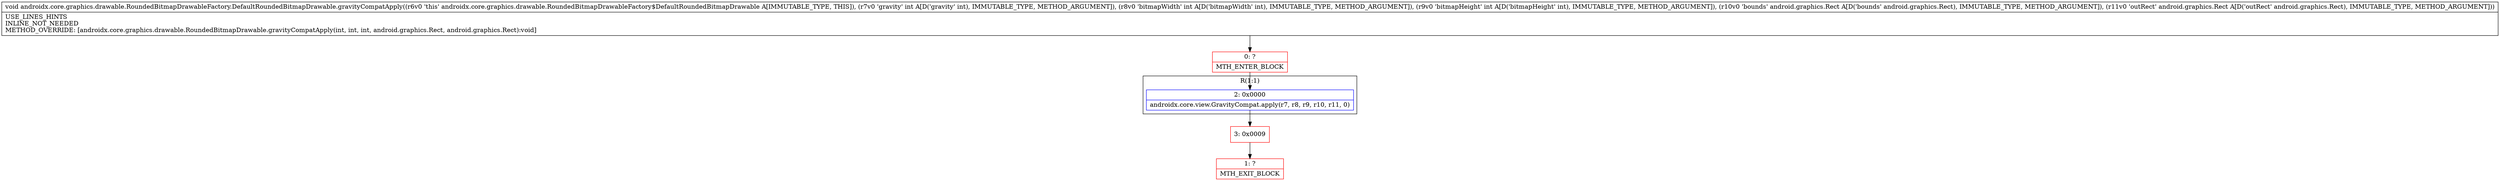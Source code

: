 digraph "CFG forandroidx.core.graphics.drawable.RoundedBitmapDrawableFactory.DefaultRoundedBitmapDrawable.gravityCompatApply(IIILandroid\/graphics\/Rect;Landroid\/graphics\/Rect;)V" {
subgraph cluster_Region_876779541 {
label = "R(1:1)";
node [shape=record,color=blue];
Node_2 [shape=record,label="{2\:\ 0x0000|androidx.core.view.GravityCompat.apply(r7, r8, r9, r10, r11, 0)\l}"];
}
Node_0 [shape=record,color=red,label="{0\:\ ?|MTH_ENTER_BLOCK\l}"];
Node_3 [shape=record,color=red,label="{3\:\ 0x0009}"];
Node_1 [shape=record,color=red,label="{1\:\ ?|MTH_EXIT_BLOCK\l}"];
MethodNode[shape=record,label="{void androidx.core.graphics.drawable.RoundedBitmapDrawableFactory.DefaultRoundedBitmapDrawable.gravityCompatApply((r6v0 'this' androidx.core.graphics.drawable.RoundedBitmapDrawableFactory$DefaultRoundedBitmapDrawable A[IMMUTABLE_TYPE, THIS]), (r7v0 'gravity' int A[D('gravity' int), IMMUTABLE_TYPE, METHOD_ARGUMENT]), (r8v0 'bitmapWidth' int A[D('bitmapWidth' int), IMMUTABLE_TYPE, METHOD_ARGUMENT]), (r9v0 'bitmapHeight' int A[D('bitmapHeight' int), IMMUTABLE_TYPE, METHOD_ARGUMENT]), (r10v0 'bounds' android.graphics.Rect A[D('bounds' android.graphics.Rect), IMMUTABLE_TYPE, METHOD_ARGUMENT]), (r11v0 'outRect' android.graphics.Rect A[D('outRect' android.graphics.Rect), IMMUTABLE_TYPE, METHOD_ARGUMENT]))  | USE_LINES_HINTS\lINLINE_NOT_NEEDED\lMETHOD_OVERRIDE: [androidx.core.graphics.drawable.RoundedBitmapDrawable.gravityCompatApply(int, int, int, android.graphics.Rect, android.graphics.Rect):void]\l}"];
MethodNode -> Node_0;Node_2 -> Node_3;
Node_0 -> Node_2;
Node_3 -> Node_1;
}

